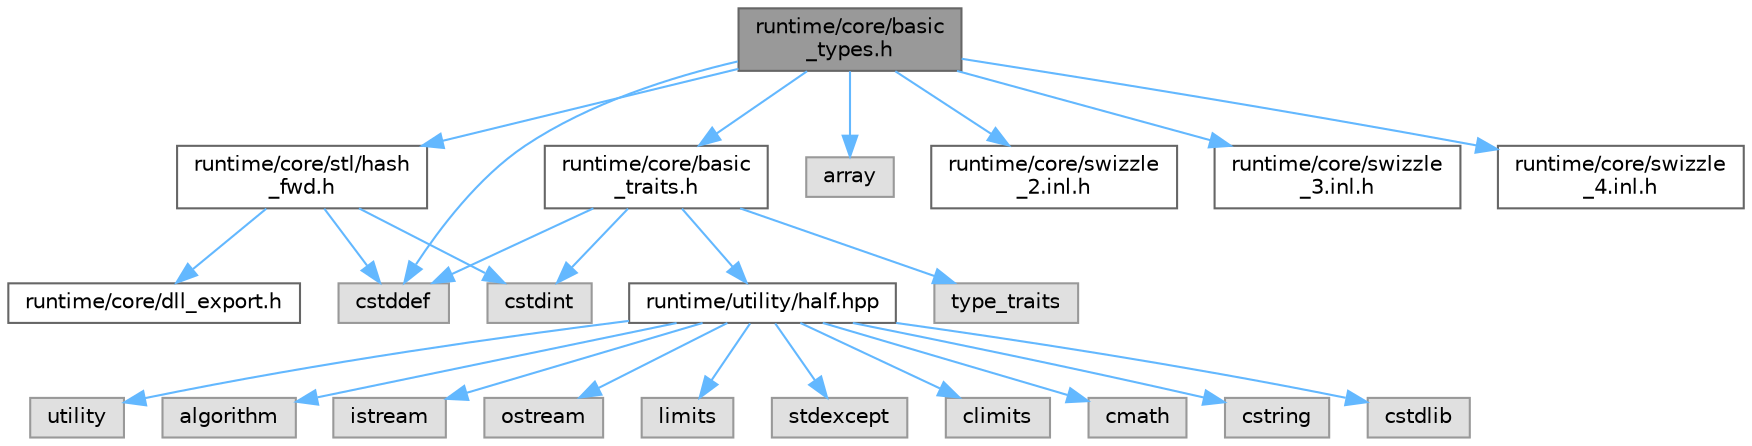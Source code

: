 digraph "runtime/core/basic_types.h"
{
 // LATEX_PDF_SIZE
  bgcolor="transparent";
  edge [fontname=Helvetica,fontsize=10,labelfontname=Helvetica,labelfontsize=10];
  node [fontname=Helvetica,fontsize=10,shape=box,height=0.2,width=0.4];
  Node1 [id="Node000001",label="runtime/core/basic\l_types.h",height=0.2,width=0.4,color="gray40", fillcolor="grey60", style="filled", fontcolor="black",tooltip=" "];
  Node1 -> Node2 [id="edge25_Node000001_Node000002",color="steelblue1",style="solid",tooltip=" "];
  Node2 [id="Node000002",label="cstddef",height=0.2,width=0.4,color="grey60", fillcolor="#E0E0E0", style="filled",tooltip=" "];
  Node1 -> Node3 [id="edge26_Node000001_Node000003",color="steelblue1",style="solid",tooltip=" "];
  Node3 [id="Node000003",label="array",height=0.2,width=0.4,color="grey60", fillcolor="#E0E0E0", style="filled",tooltip=" "];
  Node1 -> Node4 [id="edge27_Node000001_Node000004",color="steelblue1",style="solid",tooltip=" "];
  Node4 [id="Node000004",label="runtime/core/stl/hash\l_fwd.h",height=0.2,width=0.4,color="grey40", fillcolor="white", style="filled",URL="$hash__fwd_8h.html",tooltip=" "];
  Node4 -> Node2 [id="edge28_Node000004_Node000002",color="steelblue1",style="solid",tooltip=" "];
  Node4 -> Node5 [id="edge29_Node000004_Node000005",color="steelblue1",style="solid",tooltip=" "];
  Node5 [id="Node000005",label="cstdint",height=0.2,width=0.4,color="grey60", fillcolor="#E0E0E0", style="filled",tooltip=" "];
  Node4 -> Node6 [id="edge30_Node000004_Node000006",color="steelblue1",style="solid",tooltip=" "];
  Node6 [id="Node000006",label="runtime/core/dll_export.h",height=0.2,width=0.4,color="grey40", fillcolor="white", style="filled",URL="$dll__export_8h.html",tooltip=" "];
  Node1 -> Node7 [id="edge31_Node000001_Node000007",color="steelblue1",style="solid",tooltip=" "];
  Node7 [id="Node000007",label="runtime/core/basic\l_traits.h",height=0.2,width=0.4,color="grey40", fillcolor="white", style="filled",URL="$basic__traits_8h.html",tooltip=" "];
  Node7 -> Node5 [id="edge32_Node000007_Node000005",color="steelblue1",style="solid",tooltip=" "];
  Node7 -> Node2 [id="edge33_Node000007_Node000002",color="steelblue1",style="solid",tooltip=" "];
  Node7 -> Node8 [id="edge34_Node000007_Node000008",color="steelblue1",style="solid",tooltip=" "];
  Node8 [id="Node000008",label="type_traits",height=0.2,width=0.4,color="grey60", fillcolor="#E0E0E0", style="filled",tooltip=" "];
  Node7 -> Node9 [id="edge35_Node000007_Node000009",color="steelblue1",style="solid",tooltip=" "];
  Node9 [id="Node000009",label="runtime/utility/half.hpp",height=0.2,width=0.4,color="grey40", fillcolor="white", style="filled",URL="$half_8hpp.html",tooltip=" "];
  Node9 -> Node10 [id="edge36_Node000009_Node000010",color="steelblue1",style="solid",tooltip=" "];
  Node10 [id="Node000010",label="utility",height=0.2,width=0.4,color="grey60", fillcolor="#E0E0E0", style="filled",tooltip=" "];
  Node9 -> Node11 [id="edge37_Node000009_Node000011",color="steelblue1",style="solid",tooltip=" "];
  Node11 [id="Node000011",label="algorithm",height=0.2,width=0.4,color="grey60", fillcolor="#E0E0E0", style="filled",tooltip=" "];
  Node9 -> Node12 [id="edge38_Node000009_Node000012",color="steelblue1",style="solid",tooltip=" "];
  Node12 [id="Node000012",label="istream",height=0.2,width=0.4,color="grey60", fillcolor="#E0E0E0", style="filled",tooltip=" "];
  Node9 -> Node13 [id="edge39_Node000009_Node000013",color="steelblue1",style="solid",tooltip=" "];
  Node13 [id="Node000013",label="ostream",height=0.2,width=0.4,color="grey60", fillcolor="#E0E0E0", style="filled",tooltip=" "];
  Node9 -> Node14 [id="edge40_Node000009_Node000014",color="steelblue1",style="solid",tooltip=" "];
  Node14 [id="Node000014",label="limits",height=0.2,width=0.4,color="grey60", fillcolor="#E0E0E0", style="filled",tooltip=" "];
  Node9 -> Node15 [id="edge41_Node000009_Node000015",color="steelblue1",style="solid",tooltip=" "];
  Node15 [id="Node000015",label="stdexcept",height=0.2,width=0.4,color="grey60", fillcolor="#E0E0E0", style="filled",tooltip=" "];
  Node9 -> Node16 [id="edge42_Node000009_Node000016",color="steelblue1",style="solid",tooltip=" "];
  Node16 [id="Node000016",label="climits",height=0.2,width=0.4,color="grey60", fillcolor="#E0E0E0", style="filled",tooltip=" "];
  Node9 -> Node17 [id="edge43_Node000009_Node000017",color="steelblue1",style="solid",tooltip=" "];
  Node17 [id="Node000017",label="cmath",height=0.2,width=0.4,color="grey60", fillcolor="#E0E0E0", style="filled",tooltip=" "];
  Node9 -> Node18 [id="edge44_Node000009_Node000018",color="steelblue1",style="solid",tooltip=" "];
  Node18 [id="Node000018",label="cstring",height=0.2,width=0.4,color="grey60", fillcolor="#E0E0E0", style="filled",tooltip=" "];
  Node9 -> Node19 [id="edge45_Node000009_Node000019",color="steelblue1",style="solid",tooltip=" "];
  Node19 [id="Node000019",label="cstdlib",height=0.2,width=0.4,color="grey60", fillcolor="#E0E0E0", style="filled",tooltip=" "];
  Node1 -> Node20 [id="edge46_Node000001_Node000020",color="steelblue1",style="solid",tooltip=" "];
  Node20 [id="Node000020",label="runtime/core/swizzle\l_2.inl.h",height=0.2,width=0.4,color="grey40", fillcolor="white", style="filled",URL="$core_2swizzle__2_8inl_8h.html",tooltip=" "];
  Node1 -> Node21 [id="edge47_Node000001_Node000021",color="steelblue1",style="solid",tooltip=" "];
  Node21 [id="Node000021",label="runtime/core/swizzle\l_3.inl.h",height=0.2,width=0.4,color="grey40", fillcolor="white", style="filled",URL="$core_2swizzle__3_8inl_8h.html",tooltip=" "];
  Node1 -> Node22 [id="edge48_Node000001_Node000022",color="steelblue1",style="solid",tooltip=" "];
  Node22 [id="Node000022",label="runtime/core/swizzle\l_4.inl.h",height=0.2,width=0.4,color="grey40", fillcolor="white", style="filled",URL="$core_2swizzle__4_8inl_8h.html",tooltip=" "];
}
